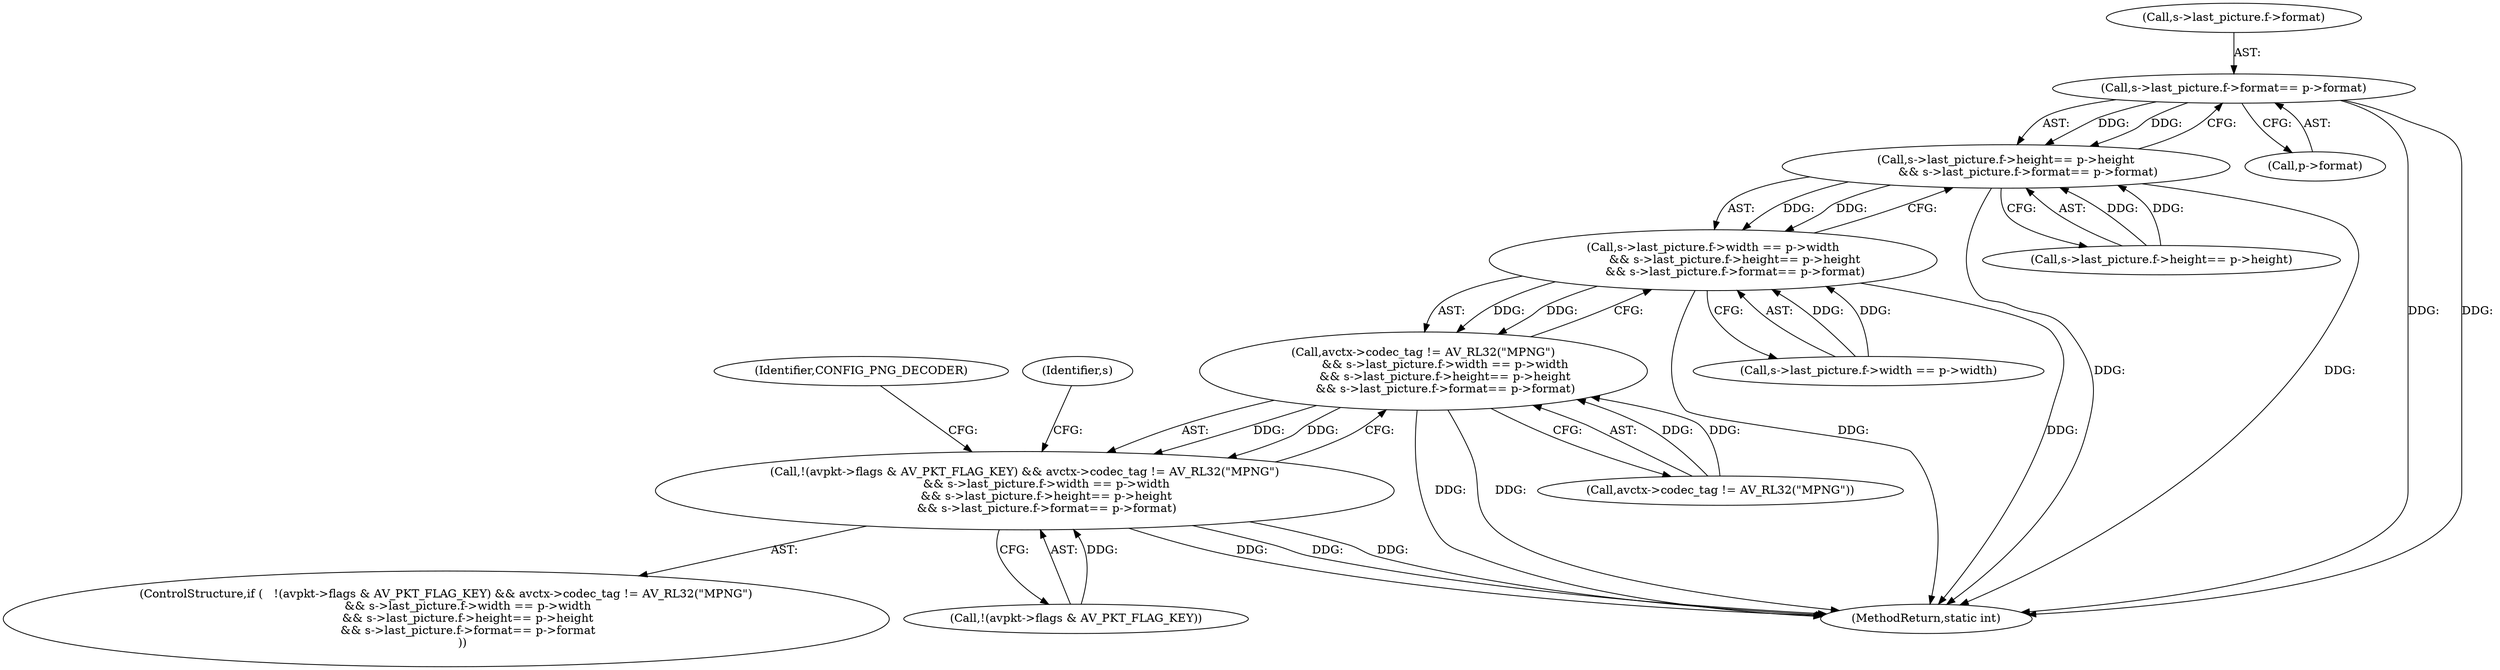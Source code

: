 digraph "0_FFmpeg_e477f09d0b3619f3d29173b2cd593e17e2d1978e@pointer" {
"1000744" [label="(Call,s->last_picture.f->format== p->format)"];
"1000732" [label="(Call,s->last_picture.f->height== p->height\n            && s->last_picture.f->format== p->format)"];
"1000720" [label="(Call,s->last_picture.f->width == p->width\n            && s->last_picture.f->height== p->height\n            && s->last_picture.f->format== p->format)"];
"1000713" [label="(Call,avctx->codec_tag != AV_RL32(\"MPNG\")\n            && s->last_picture.f->width == p->width\n            && s->last_picture.f->height== p->height\n            && s->last_picture.f->format== p->format)"];
"1000706" [label="(Call,!(avpkt->flags & AV_PKT_FLAG_KEY) && avctx->codec_tag != AV_RL32(\"MPNG\")\n            && s->last_picture.f->width == p->width\n            && s->last_picture.f->height== p->height\n            && s->last_picture.f->format== p->format)"];
"1000721" [label="(Call,s->last_picture.f->width == p->width)"];
"1000720" [label="(Call,s->last_picture.f->width == p->width\n            && s->last_picture.f->height== p->height\n            && s->last_picture.f->format== p->format)"];
"1000752" [label="(Call,p->format)"];
"1000705" [label="(ControlStructure,if (   !(avpkt->flags & AV_PKT_FLAG_KEY) && avctx->codec_tag != AV_RL32(\"MPNG\")\n            && s->last_picture.f->width == p->width\n            && s->last_picture.f->height== p->height\n            && s->last_picture.f->format== p->format\n         ))"];
"1000744" [label="(Call,s->last_picture.f->format== p->format)"];
"1000733" [label="(Call,s->last_picture.f->height== p->height)"];
"1000758" [label="(Identifier,CONFIG_PNG_DECODER)"];
"1000828" [label="(MethodReturn,static int)"];
"1000706" [label="(Call,!(avpkt->flags & AV_PKT_FLAG_KEY) && avctx->codec_tag != AV_RL32(\"MPNG\")\n            && s->last_picture.f->width == p->width\n            && s->last_picture.f->height== p->height\n            && s->last_picture.f->format== p->format)"];
"1000713" [label="(Call,avctx->codec_tag != AV_RL32(\"MPNG\")\n            && s->last_picture.f->width == p->width\n            && s->last_picture.f->height== p->height\n            && s->last_picture.f->format== p->format)"];
"1000745" [label="(Call,s->last_picture.f->format)"];
"1000789" [label="(Identifier,s)"];
"1000714" [label="(Call,avctx->codec_tag != AV_RL32(\"MPNG\"))"];
"1000707" [label="(Call,!(avpkt->flags & AV_PKT_FLAG_KEY))"];
"1000732" [label="(Call,s->last_picture.f->height== p->height\n            && s->last_picture.f->format== p->format)"];
"1000744" -> "1000732"  [label="AST: "];
"1000744" -> "1000752"  [label="CFG: "];
"1000745" -> "1000744"  [label="AST: "];
"1000752" -> "1000744"  [label="AST: "];
"1000732" -> "1000744"  [label="CFG: "];
"1000744" -> "1000828"  [label="DDG: "];
"1000744" -> "1000828"  [label="DDG: "];
"1000744" -> "1000732"  [label="DDG: "];
"1000744" -> "1000732"  [label="DDG: "];
"1000732" -> "1000720"  [label="AST: "];
"1000732" -> "1000733"  [label="CFG: "];
"1000733" -> "1000732"  [label="AST: "];
"1000720" -> "1000732"  [label="CFG: "];
"1000732" -> "1000828"  [label="DDG: "];
"1000732" -> "1000828"  [label="DDG: "];
"1000732" -> "1000720"  [label="DDG: "];
"1000732" -> "1000720"  [label="DDG: "];
"1000733" -> "1000732"  [label="DDG: "];
"1000733" -> "1000732"  [label="DDG: "];
"1000720" -> "1000713"  [label="AST: "];
"1000720" -> "1000721"  [label="CFG: "];
"1000721" -> "1000720"  [label="AST: "];
"1000713" -> "1000720"  [label="CFG: "];
"1000720" -> "1000828"  [label="DDG: "];
"1000720" -> "1000828"  [label="DDG: "];
"1000720" -> "1000713"  [label="DDG: "];
"1000720" -> "1000713"  [label="DDG: "];
"1000721" -> "1000720"  [label="DDG: "];
"1000721" -> "1000720"  [label="DDG: "];
"1000713" -> "1000706"  [label="AST: "];
"1000713" -> "1000714"  [label="CFG: "];
"1000714" -> "1000713"  [label="AST: "];
"1000706" -> "1000713"  [label="CFG: "];
"1000713" -> "1000828"  [label="DDG: "];
"1000713" -> "1000828"  [label="DDG: "];
"1000713" -> "1000706"  [label="DDG: "];
"1000713" -> "1000706"  [label="DDG: "];
"1000714" -> "1000713"  [label="DDG: "];
"1000714" -> "1000713"  [label="DDG: "];
"1000706" -> "1000705"  [label="AST: "];
"1000706" -> "1000707"  [label="CFG: "];
"1000707" -> "1000706"  [label="AST: "];
"1000758" -> "1000706"  [label="CFG: "];
"1000789" -> "1000706"  [label="CFG: "];
"1000706" -> "1000828"  [label="DDG: "];
"1000706" -> "1000828"  [label="DDG: "];
"1000706" -> "1000828"  [label="DDG: "];
"1000707" -> "1000706"  [label="DDG: "];
}
